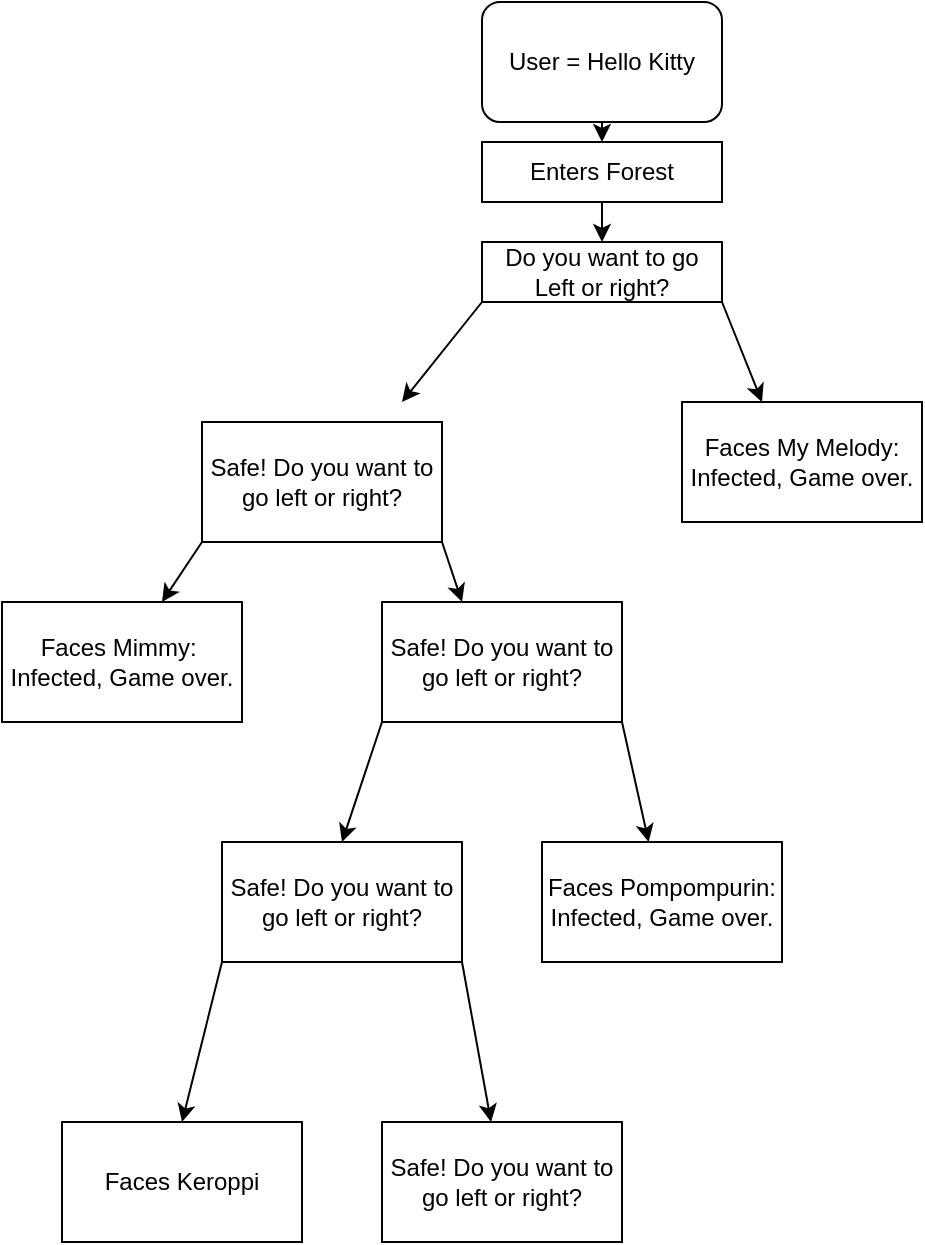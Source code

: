 <mxfile version="24.2.2" type="github">
  <diagram name="Page-1" id="5LlEbIMTyORBuogDaFjC">
    <mxGraphModel dx="1434" dy="780" grid="1" gridSize="10" guides="1" tooltips="1" connect="1" arrows="1" fold="1" page="1" pageScale="1" pageWidth="850" pageHeight="1100" math="0" shadow="0">
      <root>
        <mxCell id="0" />
        <mxCell id="1" parent="0" />
        <mxCell id="_NxTg8_wLGh0XsBcsqda-1" value="User = Hello Kitty" style="rounded=1;whiteSpace=wrap;html=1;" parent="1" vertex="1">
          <mxGeometry x="330" y="10" width="120" height="60" as="geometry" />
        </mxCell>
        <mxCell id="_NxTg8_wLGh0XsBcsqda-2" value="" style="endArrow=classic;html=1;rounded=0;exitX=0.5;exitY=1;exitDx=0;exitDy=0;" parent="1" source="_NxTg8_wLGh0XsBcsqda-1" target="_NxTg8_wLGh0XsBcsqda-3" edge="1">
          <mxGeometry width="50" height="50" relative="1" as="geometry">
            <mxPoint x="400" y="430" as="sourcePoint" />
            <mxPoint x="390" y="190" as="targetPoint" />
          </mxGeometry>
        </mxCell>
        <mxCell id="_NxTg8_wLGh0XsBcsqda-3" value="Enters Forest" style="rounded=0;whiteSpace=wrap;html=1;" parent="1" vertex="1">
          <mxGeometry x="330" y="80" width="120" height="30" as="geometry" />
        </mxCell>
        <mxCell id="_NxTg8_wLGh0XsBcsqda-4" value="" style="endArrow=classic;html=1;rounded=0;exitX=0.5;exitY=1;exitDx=0;exitDy=0;" parent="1" source="_NxTg8_wLGh0XsBcsqda-3" target="_NxTg8_wLGh0XsBcsqda-5" edge="1">
          <mxGeometry width="50" height="50" relative="1" as="geometry">
            <mxPoint x="400" y="430" as="sourcePoint" />
            <mxPoint x="390" y="220" as="targetPoint" />
          </mxGeometry>
        </mxCell>
        <mxCell id="_NxTg8_wLGh0XsBcsqda-5" value="Do you want to go Left or right?" style="rounded=0;whiteSpace=wrap;html=1;" parent="1" vertex="1">
          <mxGeometry x="330" y="130" width="120" height="30" as="geometry" />
        </mxCell>
        <mxCell id="_NxTg8_wLGh0XsBcsqda-6" style="edgeStyle=orthogonalEdgeStyle;rounded=0;orthogonalLoop=1;jettySize=auto;html=1;exitX=0.5;exitY=1;exitDx=0;exitDy=0;" parent="1" source="_NxTg8_wLGh0XsBcsqda-5" target="_NxTg8_wLGh0XsBcsqda-5" edge="1">
          <mxGeometry relative="1" as="geometry" />
        </mxCell>
        <mxCell id="7879TOK5EqhNazuiK5TY-1" value="" style="endArrow=classic;html=1;rounded=0;exitX=0;exitY=1;exitDx=0;exitDy=0;" parent="1" source="_NxTg8_wLGh0XsBcsqda-5" edge="1">
          <mxGeometry width="50" height="50" relative="1" as="geometry">
            <mxPoint x="400" y="430" as="sourcePoint" />
            <mxPoint x="290" y="210" as="targetPoint" />
          </mxGeometry>
        </mxCell>
        <mxCell id="7879TOK5EqhNazuiK5TY-2" value="" style="endArrow=classic;html=1;rounded=0;exitX=1;exitY=1;exitDx=0;exitDy=0;" parent="1" source="_NxTg8_wLGh0XsBcsqda-5" edge="1">
          <mxGeometry width="50" height="50" relative="1" as="geometry">
            <mxPoint x="400" y="430" as="sourcePoint" />
            <mxPoint x="470" y="210" as="targetPoint" />
          </mxGeometry>
        </mxCell>
        <mxCell id="7879TOK5EqhNazuiK5TY-3" value="Safe! Do you want to go left or right?" style="rounded=0;whiteSpace=wrap;html=1;" parent="1" vertex="1">
          <mxGeometry x="190" y="220" width="120" height="60" as="geometry" />
        </mxCell>
        <mxCell id="7879TOK5EqhNazuiK5TY-4" value="Faces My Melody:&lt;div&gt;Infected, Game over.&lt;/div&gt;" style="rounded=0;whiteSpace=wrap;html=1;" parent="1" vertex="1">
          <mxGeometry x="430" y="210" width="120" height="60" as="geometry" />
        </mxCell>
        <mxCell id="tEx5Qb1VozVaRzZuJDBV-2" value="" style="endArrow=classic;html=1;rounded=0;exitX=1;exitY=1;exitDx=0;exitDy=0;" edge="1" parent="1" source="7879TOK5EqhNazuiK5TY-3">
          <mxGeometry width="50" height="50" relative="1" as="geometry">
            <mxPoint x="400" y="430" as="sourcePoint" />
            <mxPoint x="320" y="310" as="targetPoint" />
          </mxGeometry>
        </mxCell>
        <mxCell id="tEx5Qb1VozVaRzZuJDBV-3" value="" style="endArrow=classic;html=1;rounded=0;exitX=0;exitY=1;exitDx=0;exitDy=0;" edge="1" parent="1" source="7879TOK5EqhNazuiK5TY-3" target="tEx5Qb1VozVaRzZuJDBV-4">
          <mxGeometry width="50" height="50" relative="1" as="geometry">
            <mxPoint x="230" y="500" as="sourcePoint" />
            <mxPoint x="140" y="430" as="targetPoint" />
          </mxGeometry>
        </mxCell>
        <mxCell id="tEx5Qb1VozVaRzZuJDBV-4" value="Faces Mimmy:&amp;nbsp;&lt;div&gt;Infected, Game over.&lt;/div&gt;" style="rounded=0;whiteSpace=wrap;html=1;" vertex="1" parent="1">
          <mxGeometry x="90" y="310" width="120" height="60" as="geometry" />
        </mxCell>
        <mxCell id="tEx5Qb1VozVaRzZuJDBV-5" value="Safe! Do you want to go left or right?" style="rounded=0;whiteSpace=wrap;html=1;" vertex="1" parent="1">
          <mxGeometry x="280" y="310" width="120" height="60" as="geometry" />
        </mxCell>
        <mxCell id="tEx5Qb1VozVaRzZuJDBV-7" value="" style="endArrow=classic;html=1;rounded=0;exitX=1;exitY=1;exitDx=0;exitDy=0;" edge="1" parent="1" source="tEx5Qb1VozVaRzZuJDBV-5" target="tEx5Qb1VozVaRzZuJDBV-10">
          <mxGeometry width="50" height="50" relative="1" as="geometry">
            <mxPoint x="430" y="570" as="sourcePoint" />
            <mxPoint x="440" y="540" as="targetPoint" />
            <Array as="points" />
          </mxGeometry>
        </mxCell>
        <mxCell id="tEx5Qb1VozVaRzZuJDBV-9" value="" style="endArrow=classic;html=1;rounded=0;exitX=0;exitY=1;exitDx=0;exitDy=0;entryX=0.5;entryY=0;entryDx=0;entryDy=0;" edge="1" parent="1" source="tEx5Qb1VozVaRzZuJDBV-5" target="tEx5Qb1VozVaRzZuJDBV-11">
          <mxGeometry width="50" height="50" relative="1" as="geometry">
            <mxPoint x="300" y="490" as="sourcePoint" />
            <mxPoint x="280" y="530" as="targetPoint" />
          </mxGeometry>
        </mxCell>
        <mxCell id="tEx5Qb1VozVaRzZuJDBV-10" value="Faces Pompompurin:&lt;div&gt;Infected, Game over.&lt;/div&gt;" style="rounded=0;whiteSpace=wrap;html=1;" vertex="1" parent="1">
          <mxGeometry x="360" y="430" width="120" height="60" as="geometry" />
        </mxCell>
        <mxCell id="tEx5Qb1VozVaRzZuJDBV-11" value="Safe! Do you want to go left or right?" style="rounded=0;whiteSpace=wrap;html=1;" vertex="1" parent="1">
          <mxGeometry x="200" y="430" width="120" height="60" as="geometry" />
        </mxCell>
        <mxCell id="tEx5Qb1VozVaRzZuJDBV-14" value="" style="endArrow=classic;html=1;rounded=0;exitX=0;exitY=1;exitDx=0;exitDy=0;entryX=0.5;entryY=0;entryDx=0;entryDy=0;entryPerimeter=0;" edge="1" parent="1" source="tEx5Qb1VozVaRzZuJDBV-11" target="tEx5Qb1VozVaRzZuJDBV-18">
          <mxGeometry width="50" height="50" relative="1" as="geometry">
            <mxPoint x="200" y="500" as="sourcePoint" />
            <mxPoint x="180" y="560" as="targetPoint" />
          </mxGeometry>
        </mxCell>
        <mxCell id="tEx5Qb1VozVaRzZuJDBV-16" value="" style="endArrow=classic;html=1;rounded=0;exitX=1;exitY=1;exitDx=0;exitDy=0;" edge="1" parent="1" source="tEx5Qb1VozVaRzZuJDBV-11" target="tEx5Qb1VozVaRzZuJDBV-17">
          <mxGeometry width="50" height="50" relative="1" as="geometry">
            <mxPoint x="320" y="530" as="sourcePoint" />
            <mxPoint x="330" y="560" as="targetPoint" />
            <Array as="points" />
          </mxGeometry>
        </mxCell>
        <mxCell id="tEx5Qb1VozVaRzZuJDBV-17" value="Safe! Do you want to go left or right?" style="rounded=0;whiteSpace=wrap;html=1;" vertex="1" parent="1">
          <mxGeometry x="280" y="570" width="120" height="60" as="geometry" />
        </mxCell>
        <mxCell id="tEx5Qb1VozVaRzZuJDBV-18" value="Faces Keroppi" style="rounded=0;whiteSpace=wrap;html=1;" vertex="1" parent="1">
          <mxGeometry x="120" y="570" width="120" height="60" as="geometry" />
        </mxCell>
      </root>
    </mxGraphModel>
  </diagram>
</mxfile>
